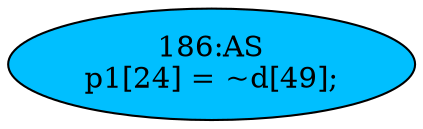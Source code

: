 strict digraph "" {
	node [label="\N"];
	"186:AS"	 [ast="<pyverilog.vparser.ast.Assign object at 0x7f40783b4fd0>",
		def_var="['p1']",
		fillcolor=deepskyblue,
		label="186:AS
p1[24] = ~d[49];",
		statements="[]",
		style=filled,
		typ=Assign,
		use_var="['d']"];
}
